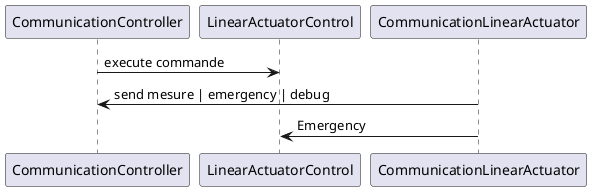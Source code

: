 @startuml
'https://plantuml.com/sequence-diagram
participant CommunicationController         as com
participant LinearActuatorControl           as LA
participant CommunicationLinearActuator     as nano


com -> LA   : execute commande
com <- nano : send mesure | emergency | debug

nano -> LA : Emergency



@enduml